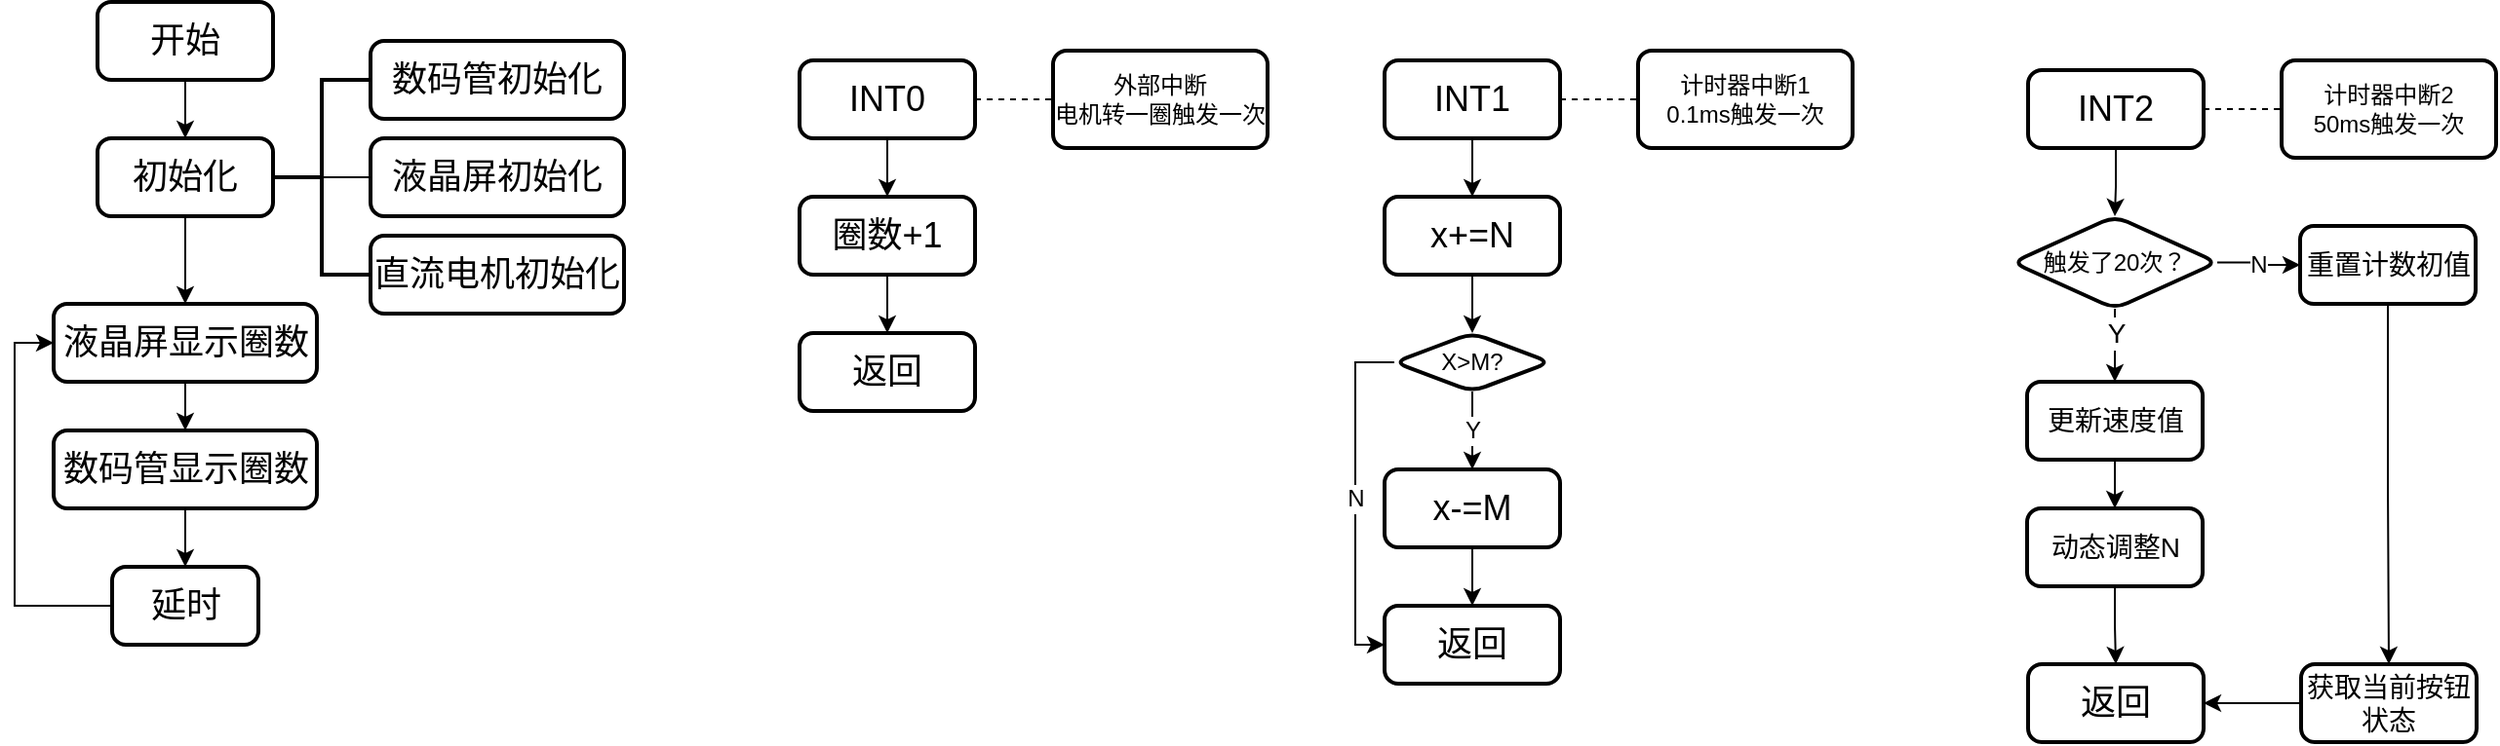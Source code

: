 <mxfile version="15.8.6" type="device"><diagram id="cVrukrW6dwKOmUlWDz6x" name="Page-1"><mxGraphModel dx="486" dy="564" grid="1" gridSize="10" guides="1" tooltips="1" connect="1" arrows="1" fold="1" page="1" pageScale="1" pageWidth="827" pageHeight="1169" math="0" shadow="0"><root><mxCell id="0"/><mxCell id="1" parent="0"/><mxCell id="iDW7mg7bm_AB9Tf7tSus-12" value="" style="edgeStyle=orthogonalEdgeStyle;rounded=0;orthogonalLoop=1;jettySize=auto;html=1;fontSize=18;" edge="1" parent="1" source="iDW7mg7bm_AB9Tf7tSus-1" target="iDW7mg7bm_AB9Tf7tSus-10"><mxGeometry relative="1" as="geometry"/></mxCell><mxCell id="iDW7mg7bm_AB9Tf7tSus-1" value="&lt;font style=&quot;font-size: 18px&quot;&gt;初始化&lt;/font&gt;" style="rounded=1;whiteSpace=wrap;html=1;absoluteArcSize=1;arcSize=14;strokeWidth=2;" vertex="1" parent="1"><mxGeometry x="260" y="130" width="90" height="40" as="geometry"/></mxCell><mxCell id="iDW7mg7bm_AB9Tf7tSus-2" value="" style="strokeWidth=2;html=1;shape=mxgraph.flowchart.annotation_2;align=left;labelPosition=right;pointerEvents=1;fontSize=18;" vertex="1" parent="1"><mxGeometry x="350" y="100" width="50" height="100" as="geometry"/></mxCell><mxCell id="iDW7mg7bm_AB9Tf7tSus-3" value="" style="endArrow=none;html=1;rounded=0;fontSize=18;entryX=1;entryY=0.5;entryDx=0;entryDy=0;entryPerimeter=0;" edge="1" parent="1" target="iDW7mg7bm_AB9Tf7tSus-2"><mxGeometry width="50" height="50" relative="1" as="geometry"><mxPoint x="375" y="150" as="sourcePoint"/><mxPoint x="450" y="440" as="targetPoint"/></mxGeometry></mxCell><mxCell id="iDW7mg7bm_AB9Tf7tSus-4" value="&lt;font style=&quot;font-size: 18px&quot;&gt;数码管初始化&lt;/font&gt;" style="rounded=1;whiteSpace=wrap;html=1;absoluteArcSize=1;arcSize=14;strokeWidth=2;" vertex="1" parent="1"><mxGeometry x="400" y="80" width="130" height="40" as="geometry"/></mxCell><mxCell id="iDW7mg7bm_AB9Tf7tSus-5" value="&lt;font style=&quot;font-size: 18px&quot;&gt;液晶屏初始化&lt;/font&gt;" style="rounded=1;whiteSpace=wrap;html=1;absoluteArcSize=1;arcSize=14;strokeWidth=2;" vertex="1" parent="1"><mxGeometry x="400" y="130" width="130" height="40" as="geometry"/></mxCell><mxCell id="iDW7mg7bm_AB9Tf7tSus-6" value="&lt;font style=&quot;font-size: 18px&quot;&gt;直流电机初始化&lt;/font&gt;" style="rounded=1;whiteSpace=wrap;html=1;absoluteArcSize=1;arcSize=14;strokeWidth=2;" vertex="1" parent="1"><mxGeometry x="400" y="180" width="130" height="40" as="geometry"/></mxCell><mxCell id="iDW7mg7bm_AB9Tf7tSus-9" value="" style="edgeStyle=orthogonalEdgeStyle;rounded=0;orthogonalLoop=1;jettySize=auto;html=1;fontSize=18;" edge="1" parent="1" source="iDW7mg7bm_AB9Tf7tSus-8" target="iDW7mg7bm_AB9Tf7tSus-1"><mxGeometry relative="1" as="geometry"/></mxCell><mxCell id="iDW7mg7bm_AB9Tf7tSus-8" value="&lt;font style=&quot;font-size: 18px&quot;&gt;开始&lt;/font&gt;" style="rounded=1;whiteSpace=wrap;html=1;absoluteArcSize=1;arcSize=14;strokeWidth=2;" vertex="1" parent="1"><mxGeometry x="260" y="60" width="90" height="40" as="geometry"/></mxCell><mxCell id="iDW7mg7bm_AB9Tf7tSus-14" value="" style="edgeStyle=orthogonalEdgeStyle;rounded=0;orthogonalLoop=1;jettySize=auto;html=1;fontSize=18;" edge="1" parent="1" source="iDW7mg7bm_AB9Tf7tSus-10" target="iDW7mg7bm_AB9Tf7tSus-13"><mxGeometry relative="1" as="geometry"/></mxCell><mxCell id="iDW7mg7bm_AB9Tf7tSus-10" value="&lt;font style=&quot;font-size: 18px&quot;&gt;液晶屏显示圈数&lt;/font&gt;" style="rounded=1;whiteSpace=wrap;html=1;absoluteArcSize=1;arcSize=14;strokeWidth=2;" vertex="1" parent="1"><mxGeometry x="237.5" y="215" width="135" height="40" as="geometry"/></mxCell><mxCell id="iDW7mg7bm_AB9Tf7tSus-16" value="" style="edgeStyle=orthogonalEdgeStyle;rounded=0;orthogonalLoop=1;jettySize=auto;html=1;fontSize=18;" edge="1" parent="1" source="iDW7mg7bm_AB9Tf7tSus-13" target="iDW7mg7bm_AB9Tf7tSus-15"><mxGeometry relative="1" as="geometry"/></mxCell><mxCell id="iDW7mg7bm_AB9Tf7tSus-13" value="&lt;font style=&quot;font-size: 18px&quot;&gt;数码管显示圈数&lt;/font&gt;" style="rounded=1;whiteSpace=wrap;html=1;absoluteArcSize=1;arcSize=14;strokeWidth=2;" vertex="1" parent="1"><mxGeometry x="237.5" y="280" width="135" height="40" as="geometry"/></mxCell><mxCell id="iDW7mg7bm_AB9Tf7tSus-17" style="edgeStyle=orthogonalEdgeStyle;rounded=0;orthogonalLoop=1;jettySize=auto;html=1;exitX=0;exitY=0.5;exitDx=0;exitDy=0;entryX=0;entryY=0.5;entryDx=0;entryDy=0;fontSize=18;" edge="1" parent="1" source="iDW7mg7bm_AB9Tf7tSus-15" target="iDW7mg7bm_AB9Tf7tSus-10"><mxGeometry relative="1" as="geometry"/></mxCell><mxCell id="iDW7mg7bm_AB9Tf7tSus-15" value="&lt;font style=&quot;font-size: 18px&quot;&gt;延时&lt;/font&gt;" style="rounded=1;whiteSpace=wrap;html=1;absoluteArcSize=1;arcSize=14;strokeWidth=2;" vertex="1" parent="1"><mxGeometry x="267.5" y="350" width="75" height="40" as="geometry"/></mxCell><mxCell id="iDW7mg7bm_AB9Tf7tSus-34" style="edgeStyle=orthogonalEdgeStyle;rounded=0;orthogonalLoop=1;jettySize=auto;html=1;exitX=0.5;exitY=1;exitDx=0;exitDy=0;entryX=0.5;entryY=0;entryDx=0;entryDy=0;fontSize=12;" edge="1" parent="1" source="iDW7mg7bm_AB9Tf7tSus-18" target="iDW7mg7bm_AB9Tf7tSus-31"><mxGeometry relative="1" as="geometry"/></mxCell><mxCell id="iDW7mg7bm_AB9Tf7tSus-18" value="&lt;span style=&quot;font-size: 18px&quot;&gt;INT0&lt;/span&gt;" style="rounded=1;whiteSpace=wrap;html=1;absoluteArcSize=1;arcSize=14;strokeWidth=2;" vertex="1" parent="1"><mxGeometry x="620" y="90" width="90" height="40" as="geometry"/></mxCell><mxCell id="iDW7mg7bm_AB9Tf7tSus-44" style="edgeStyle=orthogonalEdgeStyle;rounded=0;orthogonalLoop=1;jettySize=auto;html=1;exitX=0.5;exitY=1;exitDx=0;exitDy=0;entryX=0.5;entryY=0;entryDx=0;entryDy=0;fontSize=12;" edge="1" parent="1" source="iDW7mg7bm_AB9Tf7tSus-19" target="iDW7mg7bm_AB9Tf7tSus-37"><mxGeometry relative="1" as="geometry"/></mxCell><mxCell id="iDW7mg7bm_AB9Tf7tSus-19" value="&lt;span style=&quot;font-size: 18px&quot;&gt;INT1&lt;/span&gt;" style="rounded=1;whiteSpace=wrap;html=1;absoluteArcSize=1;arcSize=14;strokeWidth=2;" vertex="1" parent="1"><mxGeometry x="920" y="90" width="90" height="40" as="geometry"/></mxCell><mxCell id="iDW7mg7bm_AB9Tf7tSus-49" value="" style="edgeStyle=orthogonalEdgeStyle;rounded=0;orthogonalLoop=1;jettySize=auto;html=1;fontSize=12;" edge="1" parent="1" source="iDW7mg7bm_AB9Tf7tSus-20" target="iDW7mg7bm_AB9Tf7tSus-48"><mxGeometry relative="1" as="geometry"/></mxCell><mxCell id="iDW7mg7bm_AB9Tf7tSus-20" value="&lt;span style=&quot;font-size: 18px&quot;&gt;INT2&lt;/span&gt;" style="rounded=1;whiteSpace=wrap;html=1;absoluteArcSize=1;arcSize=14;strokeWidth=2;" vertex="1" parent="1"><mxGeometry x="1250" y="95" width="90" height="40" as="geometry"/></mxCell><mxCell id="iDW7mg7bm_AB9Tf7tSus-21" value="&lt;font style=&quot;font-size: 12px&quot;&gt;外部中断&lt;br&gt;&lt;/font&gt;电机转一圈触发一次" style="rounded=1;whiteSpace=wrap;html=1;absoluteArcSize=1;arcSize=14;strokeWidth=2;" vertex="1" parent="1"><mxGeometry x="750" y="85" width="110" height="50" as="geometry"/></mxCell><mxCell id="iDW7mg7bm_AB9Tf7tSus-22" value="&lt;font style=&quot;font-size: 12px&quot;&gt;计时器中断1&lt;br&gt;&lt;/font&gt;0.1ms触发一次" style="rounded=1;whiteSpace=wrap;html=1;absoluteArcSize=1;arcSize=14;strokeWidth=2;" vertex="1" parent="1"><mxGeometry x="1050" y="85" width="110" height="50" as="geometry"/></mxCell><mxCell id="iDW7mg7bm_AB9Tf7tSus-23" value="&lt;font style=&quot;font-size: 12px&quot;&gt;计时器中断2&lt;br&gt;&lt;/font&gt;50ms触发一次" style="rounded=1;whiteSpace=wrap;html=1;absoluteArcSize=1;arcSize=14;strokeWidth=2;" vertex="1" parent="1"><mxGeometry x="1380" y="90" width="110" height="50" as="geometry"/></mxCell><mxCell id="iDW7mg7bm_AB9Tf7tSus-25" value="" style="endArrow=none;dashed=1;html=1;rounded=0;fontSize=12;entryX=0;entryY=0.5;entryDx=0;entryDy=0;exitX=1;exitY=0.5;exitDx=0;exitDy=0;" edge="1" parent="1" source="iDW7mg7bm_AB9Tf7tSus-20" target="iDW7mg7bm_AB9Tf7tSus-23"><mxGeometry width="50" height="50" relative="1" as="geometry"><mxPoint x="1340" y="115" as="sourcePoint"/><mxPoint x="1460" y="180" as="targetPoint"/></mxGeometry></mxCell><mxCell id="iDW7mg7bm_AB9Tf7tSus-27" value="" style="endArrow=none;dashed=1;html=1;rounded=0;fontSize=12;entryX=0;entryY=0.5;entryDx=0;entryDy=0;" edge="1" parent="1" target="iDW7mg7bm_AB9Tf7tSus-22"><mxGeometry width="50" height="50" relative="1" as="geometry"><mxPoint x="1010" y="110" as="sourcePoint"/><mxPoint x="1050" y="110" as="targetPoint"/></mxGeometry></mxCell><mxCell id="iDW7mg7bm_AB9Tf7tSus-28" value="" style="endArrow=none;dashed=1;html=1;rounded=0;fontSize=12;entryX=0;entryY=0.5;entryDx=0;entryDy=0;exitX=1;exitY=0.5;exitDx=0;exitDy=0;" edge="1" parent="1" source="iDW7mg7bm_AB9Tf7tSus-18" target="iDW7mg7bm_AB9Tf7tSus-21"><mxGeometry width="50" height="50" relative="1" as="geometry"><mxPoint x="720" y="109.58" as="sourcePoint"/><mxPoint x="760" y="109.58" as="targetPoint"/></mxGeometry></mxCell><mxCell id="iDW7mg7bm_AB9Tf7tSus-35" style="edgeStyle=orthogonalEdgeStyle;rounded=0;orthogonalLoop=1;jettySize=auto;html=1;exitX=0.5;exitY=1;exitDx=0;exitDy=0;entryX=0.5;entryY=0;entryDx=0;entryDy=0;fontSize=12;" edge="1" parent="1" source="iDW7mg7bm_AB9Tf7tSus-31" target="iDW7mg7bm_AB9Tf7tSus-32"><mxGeometry relative="1" as="geometry"/></mxCell><mxCell id="iDW7mg7bm_AB9Tf7tSus-31" value="&lt;span style=&quot;font-size: 18px&quot;&gt;圈数+1&lt;/span&gt;" style="rounded=1;whiteSpace=wrap;html=1;absoluteArcSize=1;arcSize=14;strokeWidth=2;" vertex="1" parent="1"><mxGeometry x="620" y="160" width="90" height="40" as="geometry"/></mxCell><mxCell id="iDW7mg7bm_AB9Tf7tSus-32" value="&lt;span style=&quot;font-size: 18px&quot;&gt;返回&lt;/span&gt;" style="rounded=1;whiteSpace=wrap;html=1;absoluteArcSize=1;arcSize=14;strokeWidth=2;" vertex="1" parent="1"><mxGeometry x="620" y="230" width="90" height="40" as="geometry"/></mxCell><mxCell id="iDW7mg7bm_AB9Tf7tSus-40" value="" style="edgeStyle=orthogonalEdgeStyle;rounded=0;orthogonalLoop=1;jettySize=auto;html=1;fontSize=12;" edge="1" parent="1" source="iDW7mg7bm_AB9Tf7tSus-37" target="iDW7mg7bm_AB9Tf7tSus-39"><mxGeometry relative="1" as="geometry"/></mxCell><mxCell id="iDW7mg7bm_AB9Tf7tSus-37" value="&lt;span style=&quot;font-size: 18px&quot;&gt;x+=N&lt;/span&gt;" style="rounded=1;whiteSpace=wrap;html=1;absoluteArcSize=1;arcSize=14;strokeWidth=2;" vertex="1" parent="1"><mxGeometry x="920" y="160" width="90" height="40" as="geometry"/></mxCell><mxCell id="iDW7mg7bm_AB9Tf7tSus-38" value="&lt;span style=&quot;font-size: 18px&quot;&gt;返回&lt;/span&gt;" style="rounded=1;whiteSpace=wrap;html=1;absoluteArcSize=1;arcSize=14;strokeWidth=2;" vertex="1" parent="1"><mxGeometry x="920" y="370" width="90" height="40" as="geometry"/></mxCell><mxCell id="iDW7mg7bm_AB9Tf7tSus-45" value="Y" style="edgeStyle=orthogonalEdgeStyle;rounded=0;orthogonalLoop=1;jettySize=auto;html=1;exitX=0.5;exitY=1;exitDx=0;exitDy=0;entryX=0.5;entryY=0;entryDx=0;entryDy=0;fontSize=12;" edge="1" parent="1" source="iDW7mg7bm_AB9Tf7tSus-39" target="iDW7mg7bm_AB9Tf7tSus-42"><mxGeometry relative="1" as="geometry"/></mxCell><mxCell id="iDW7mg7bm_AB9Tf7tSus-46" value="N" style="edgeStyle=orthogonalEdgeStyle;rounded=0;orthogonalLoop=1;jettySize=auto;html=1;exitX=0;exitY=0.5;exitDx=0;exitDy=0;entryX=0;entryY=0.5;entryDx=0;entryDy=0;fontSize=12;" edge="1" parent="1" source="iDW7mg7bm_AB9Tf7tSus-39" target="iDW7mg7bm_AB9Tf7tSus-38"><mxGeometry relative="1" as="geometry"/></mxCell><mxCell id="iDW7mg7bm_AB9Tf7tSus-39" value="X&amp;gt;M?" style="rhombus;whiteSpace=wrap;html=1;rounded=1;strokeWidth=2;arcSize=14;" vertex="1" parent="1"><mxGeometry x="925" y="230" width="80" height="30" as="geometry"/></mxCell><mxCell id="iDW7mg7bm_AB9Tf7tSus-47" value="" style="edgeStyle=orthogonalEdgeStyle;rounded=0;orthogonalLoop=1;jettySize=auto;html=1;fontSize=12;" edge="1" parent="1" source="iDW7mg7bm_AB9Tf7tSus-42" target="iDW7mg7bm_AB9Tf7tSus-38"><mxGeometry relative="1" as="geometry"/></mxCell><mxCell id="iDW7mg7bm_AB9Tf7tSus-42" value="&lt;span style=&quot;font-size: 18px&quot;&gt;x-=M&lt;/span&gt;" style="rounded=1;whiteSpace=wrap;html=1;absoluteArcSize=1;arcSize=14;strokeWidth=2;" vertex="1" parent="1"><mxGeometry x="920" y="300" width="90" height="40" as="geometry"/></mxCell><mxCell id="iDW7mg7bm_AB9Tf7tSus-53" value="N" style="edgeStyle=orthogonalEdgeStyle;rounded=0;orthogonalLoop=1;jettySize=auto;html=1;fontSize=12;" edge="1" parent="1" source="iDW7mg7bm_AB9Tf7tSus-48" target="iDW7mg7bm_AB9Tf7tSus-52"><mxGeometry relative="1" as="geometry"/></mxCell><mxCell id="iDW7mg7bm_AB9Tf7tSus-57" value="Y" style="edgeStyle=orthogonalEdgeStyle;rounded=0;orthogonalLoop=1;jettySize=auto;html=1;exitX=0.5;exitY=1;exitDx=0;exitDy=0;entryX=0.5;entryY=0;entryDx=0;entryDy=0;fontSize=14;" edge="1" parent="1" source="iDW7mg7bm_AB9Tf7tSus-48" target="iDW7mg7bm_AB9Tf7tSus-56"><mxGeometry x="-0.333" relative="1" as="geometry"><mxPoint as="offset"/></mxGeometry></mxCell><mxCell id="iDW7mg7bm_AB9Tf7tSus-48" value="触发了20次？" style="rhombus;whiteSpace=wrap;html=1;rounded=1;strokeWidth=2;arcSize=14;" vertex="1" parent="1"><mxGeometry x="1242" y="170" width="105" height="47.5" as="geometry"/></mxCell><mxCell id="iDW7mg7bm_AB9Tf7tSus-55" value="" style="edgeStyle=orthogonalEdgeStyle;rounded=0;orthogonalLoop=1;jettySize=auto;html=1;fontSize=14;" edge="1" parent="1" source="iDW7mg7bm_AB9Tf7tSus-52" target="iDW7mg7bm_AB9Tf7tSus-54"><mxGeometry relative="1" as="geometry"/></mxCell><mxCell id="iDW7mg7bm_AB9Tf7tSus-52" value="&lt;font style=&quot;font-size: 14px&quot;&gt;重置计数初值&lt;/font&gt;" style="rounded=1;whiteSpace=wrap;html=1;absoluteArcSize=1;arcSize=14;strokeWidth=2;" vertex="1" parent="1"><mxGeometry x="1389.5" y="175" width="90" height="40" as="geometry"/></mxCell><mxCell id="iDW7mg7bm_AB9Tf7tSus-62" value="" style="edgeStyle=orthogonalEdgeStyle;rounded=0;orthogonalLoop=1;jettySize=auto;html=1;fontSize=14;" edge="1" parent="1" source="iDW7mg7bm_AB9Tf7tSus-54" target="iDW7mg7bm_AB9Tf7tSus-60"><mxGeometry relative="1" as="geometry"/></mxCell><mxCell id="iDW7mg7bm_AB9Tf7tSus-54" value="&lt;font style=&quot;font-size: 14px&quot;&gt;获取当前按钮状态&lt;/font&gt;" style="rounded=1;whiteSpace=wrap;html=1;absoluteArcSize=1;arcSize=14;strokeWidth=2;" vertex="1" parent="1"><mxGeometry x="1390" y="400" width="90" height="40" as="geometry"/></mxCell><mxCell id="iDW7mg7bm_AB9Tf7tSus-59" style="edgeStyle=orthogonalEdgeStyle;rounded=0;orthogonalLoop=1;jettySize=auto;html=1;exitX=0.5;exitY=1;exitDx=0;exitDy=0;entryX=0.5;entryY=0;entryDx=0;entryDy=0;fontSize=14;" edge="1" parent="1" source="iDW7mg7bm_AB9Tf7tSus-56" target="iDW7mg7bm_AB9Tf7tSus-58"><mxGeometry relative="1" as="geometry"/></mxCell><mxCell id="iDW7mg7bm_AB9Tf7tSus-56" value="&lt;span style=&quot;font-size: 14px&quot;&gt;更新速度值&lt;/span&gt;" style="rounded=1;whiteSpace=wrap;html=1;absoluteArcSize=1;arcSize=14;strokeWidth=2;" vertex="1" parent="1"><mxGeometry x="1249.5" y="255" width="90" height="40" as="geometry"/></mxCell><mxCell id="iDW7mg7bm_AB9Tf7tSus-61" value="" style="edgeStyle=orthogonalEdgeStyle;rounded=0;orthogonalLoop=1;jettySize=auto;html=1;fontSize=14;" edge="1" parent="1" source="iDW7mg7bm_AB9Tf7tSus-58" target="iDW7mg7bm_AB9Tf7tSus-60"><mxGeometry relative="1" as="geometry"/></mxCell><mxCell id="iDW7mg7bm_AB9Tf7tSus-58" value="&lt;span style=&quot;font-size: 14px&quot;&gt;动态调整N&lt;/span&gt;" style="rounded=1;whiteSpace=wrap;html=1;absoluteArcSize=1;arcSize=14;strokeWidth=2;" vertex="1" parent="1"><mxGeometry x="1249.5" y="320" width="90" height="40" as="geometry"/></mxCell><mxCell id="iDW7mg7bm_AB9Tf7tSus-60" value="&lt;span style=&quot;font-size: 18px&quot;&gt;返回&lt;/span&gt;" style="rounded=1;whiteSpace=wrap;html=1;absoluteArcSize=1;arcSize=14;strokeWidth=2;" vertex="1" parent="1"><mxGeometry x="1250" y="400" width="90" height="40" as="geometry"/></mxCell></root></mxGraphModel></diagram></mxfile>